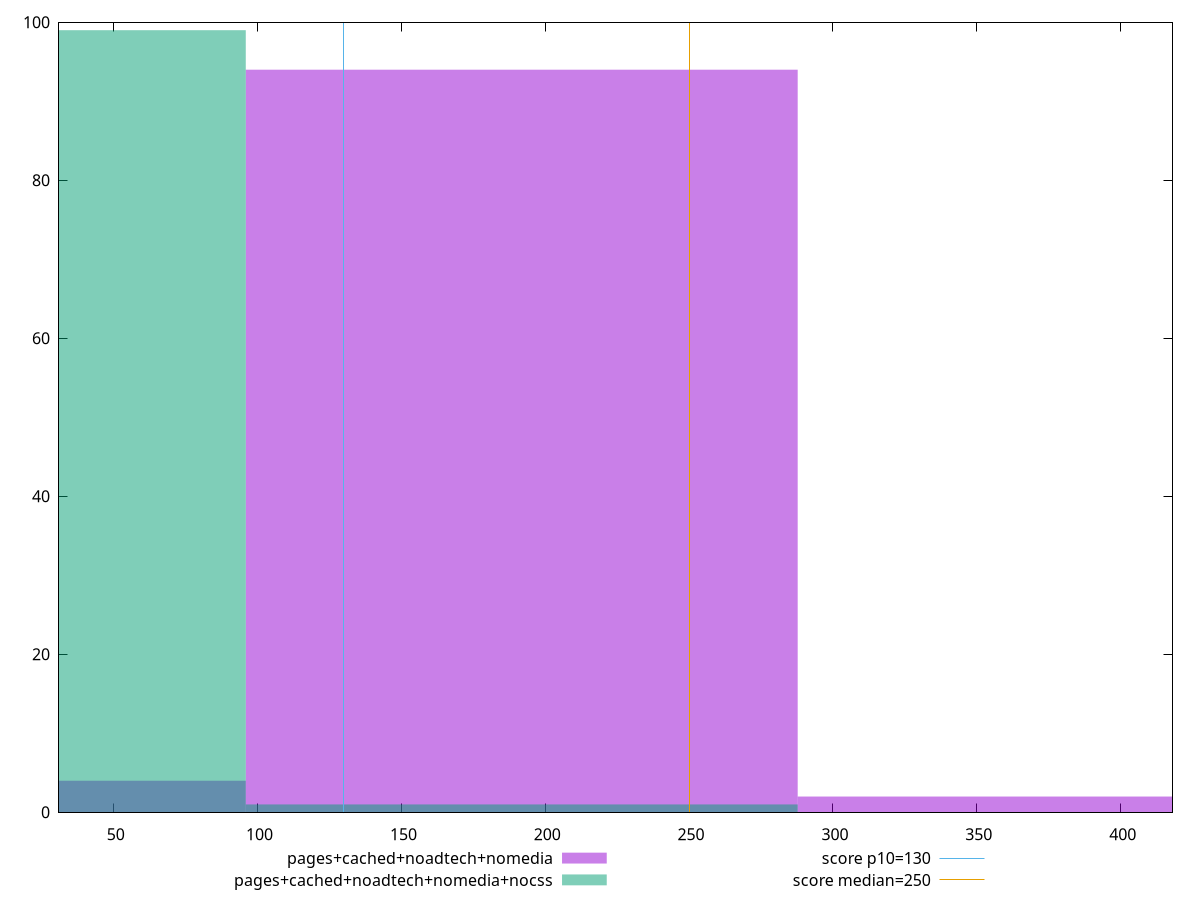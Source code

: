reset

$pagesCachedNoadtechNomedia <<EOF
191.8237478490576 94
0 4
383.6474956981152 2
EOF

$pagesCachedNoadtechNomediaNocss <<EOF
0 99
191.8237478490576 1
EOF

set key outside below
set boxwidth 191.8237478490576
set xrange [31:418.00000000000045]
set yrange [0:100]
set trange [0:100]
set style fill transparent solid 0.5 noborder

set parametric
set terminal svg size 640, 500 enhanced background rgb 'white'
set output "report_00011_2021-02-09T10:53:21.242Z/max-potential-fid/comparison/histogram/3_vs_4.svg"

plot $pagesCachedNoadtechNomedia title "pages+cached+noadtech+nomedia" with boxes, \
     $pagesCachedNoadtechNomediaNocss title "pages+cached+noadtech+nomedia+nocss" with boxes, \
     130,t title "score p10=130", \
     250,t title "score median=250"

reset
